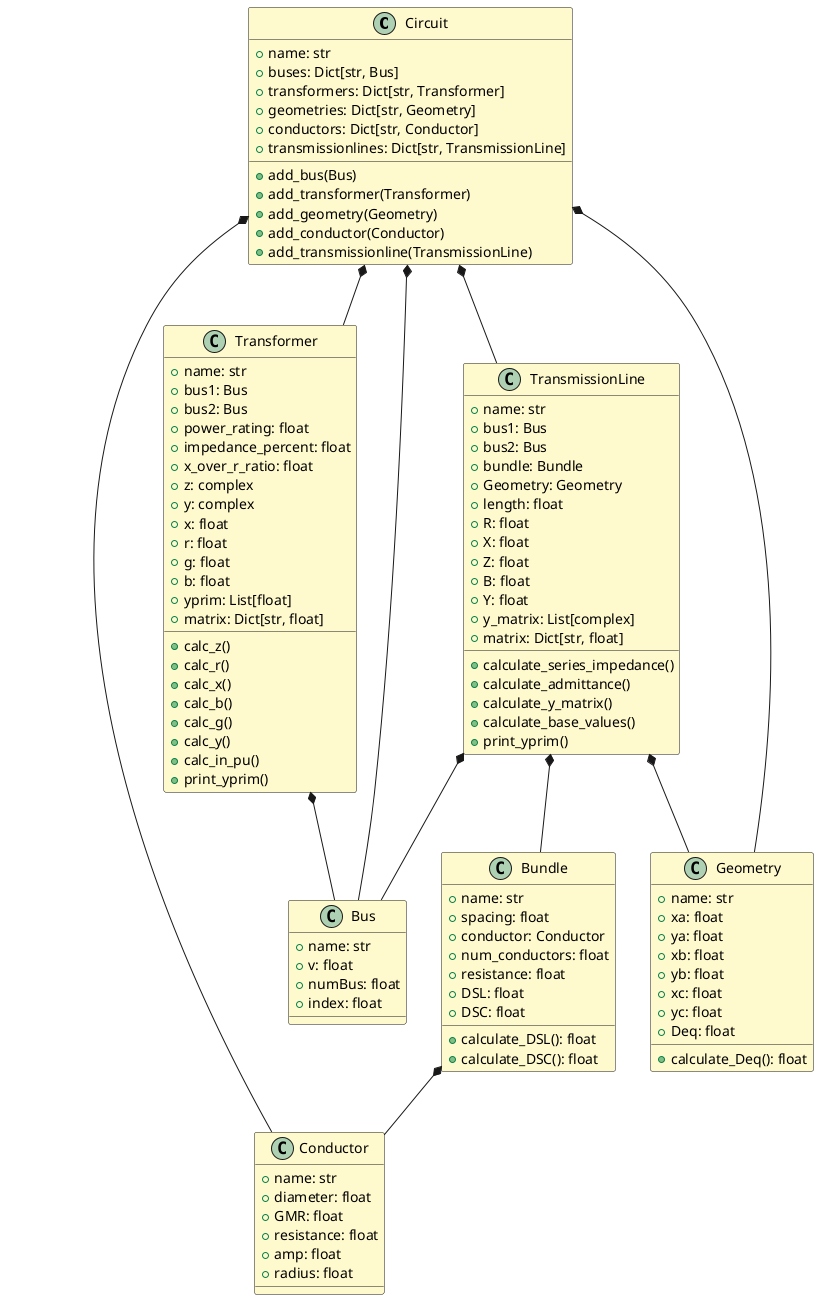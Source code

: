 @startuml
'https://plantuml.com/class-diagram

skinparam ClassBackgroundColor #LemonChiffon

class Circuit{
    +name: str
    +buses: Dict[str, Bus]
    +transformers: Dict[str, Transformer]
    +geometries: Dict[str, Geometry]
    +conductors: Dict[str, Conductor]
    +transmissionlines: Dict[str, TransmissionLine]

    +add_bus(Bus)
    +add_transformer(Transformer)
    +add_geometry(Geometry)
    +add_conductor(Conductor)
    +add_transmissionline(TransmissionLine)
    }

class Bus {
    +name: str
    +v: float
    +numBus: float
    +index: float
    }

class Bundle {
    +name: str
    +spacing: float
    +conductor: Conductor
    +num_conductors: float
    +resistance: float
    +DSL: float
    +DSC: float
    +calculate_DSL(): float
    +calculate_DSC(): float
    }

class Conductor {
    +name: str
    +diameter: float
    +GMR: float
    +resistance: float
    +amp: float
    +radius: float
    }

class Geometry{
    +name: str
    +xa: float
    +ya: float
    +xb: float
    +yb: float
    +xc: float
    +yc: float
    +Deq: float
    +calculate_Deq(): float
    }

class Transformer {
    +name: str
    +bus1: Bus
    +bus2: Bus
    +power_rating: float
    +impedance_percent: float
    +x_over_r_ratio: float
    +z: complex
    +y: complex
    +x: float
    +r: float
    +g: float
    +b: float
    +yprim: List[float]
    +matrix: Dict[str, float]

    +calc_z()
    +calc_r()
    +calc_x()
    +calc_b()
    +calc_g()
    +calc_y()
    +calc_in_pu()
    +print_yprim()
    }

class TransmissionLine {
    +name: str
    +bus1: Bus
    +bus2: Bus
    +bundle: Bundle
    +Geometry: Geometry
    +length: float
    +R: float
    +X: float
    +Z: float
    +B: float
    +Y: float
    +y_matrix: List[complex]
    +matrix: Dict[str, float]
    +calculate_series_impedance()
    +calculate_admittance()
    +calculate_y_matrix()
    +calculate_base_values()
    +print_yprim()
    }

Circuit *-- Transformer
Circuit *-- Bus
Circuit *-- TransmissionLine
Circuit *-- Geometry
Circuit *-- Conductor

TransmissionLine *-- Geometry
TransmissionLine *-- Bundle
TransmissionLine *-- Bus

Bundle *-- Conductor

Transformer *-- Bus








@enduml